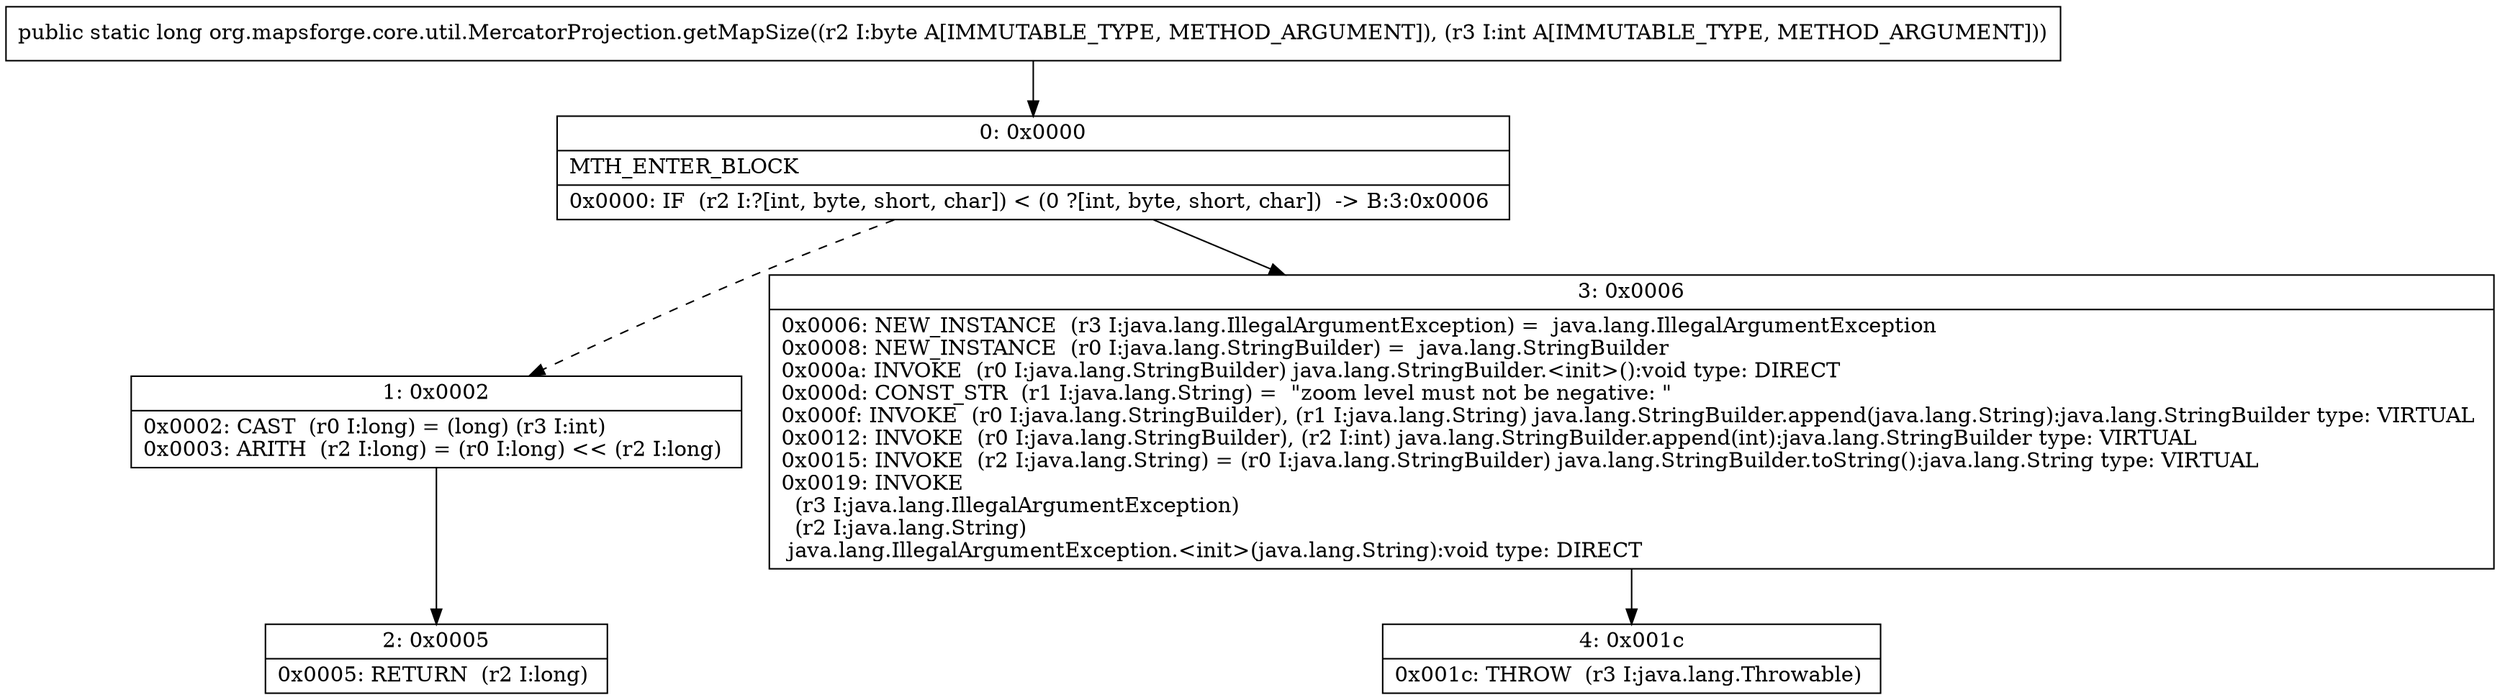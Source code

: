 digraph "CFG fororg.mapsforge.core.util.MercatorProjection.getMapSize(BI)J" {
Node_0 [shape=record,label="{0\:\ 0x0000|MTH_ENTER_BLOCK\l|0x0000: IF  (r2 I:?[int, byte, short, char]) \< (0 ?[int, byte, short, char])  \-\> B:3:0x0006 \l}"];
Node_1 [shape=record,label="{1\:\ 0x0002|0x0002: CAST  (r0 I:long) = (long) (r3 I:int) \l0x0003: ARITH  (r2 I:long) = (r0 I:long) \<\< (r2 I:long) \l}"];
Node_2 [shape=record,label="{2\:\ 0x0005|0x0005: RETURN  (r2 I:long) \l}"];
Node_3 [shape=record,label="{3\:\ 0x0006|0x0006: NEW_INSTANCE  (r3 I:java.lang.IllegalArgumentException) =  java.lang.IllegalArgumentException \l0x0008: NEW_INSTANCE  (r0 I:java.lang.StringBuilder) =  java.lang.StringBuilder \l0x000a: INVOKE  (r0 I:java.lang.StringBuilder) java.lang.StringBuilder.\<init\>():void type: DIRECT \l0x000d: CONST_STR  (r1 I:java.lang.String) =  \"zoom level must not be negative: \" \l0x000f: INVOKE  (r0 I:java.lang.StringBuilder), (r1 I:java.lang.String) java.lang.StringBuilder.append(java.lang.String):java.lang.StringBuilder type: VIRTUAL \l0x0012: INVOKE  (r0 I:java.lang.StringBuilder), (r2 I:int) java.lang.StringBuilder.append(int):java.lang.StringBuilder type: VIRTUAL \l0x0015: INVOKE  (r2 I:java.lang.String) = (r0 I:java.lang.StringBuilder) java.lang.StringBuilder.toString():java.lang.String type: VIRTUAL \l0x0019: INVOKE  \l  (r3 I:java.lang.IllegalArgumentException)\l  (r2 I:java.lang.String)\l java.lang.IllegalArgumentException.\<init\>(java.lang.String):void type: DIRECT \l}"];
Node_4 [shape=record,label="{4\:\ 0x001c|0x001c: THROW  (r3 I:java.lang.Throwable) \l}"];
MethodNode[shape=record,label="{public static long org.mapsforge.core.util.MercatorProjection.getMapSize((r2 I:byte A[IMMUTABLE_TYPE, METHOD_ARGUMENT]), (r3 I:int A[IMMUTABLE_TYPE, METHOD_ARGUMENT])) }"];
MethodNode -> Node_0;
Node_0 -> Node_1[style=dashed];
Node_0 -> Node_3;
Node_1 -> Node_2;
Node_3 -> Node_4;
}

